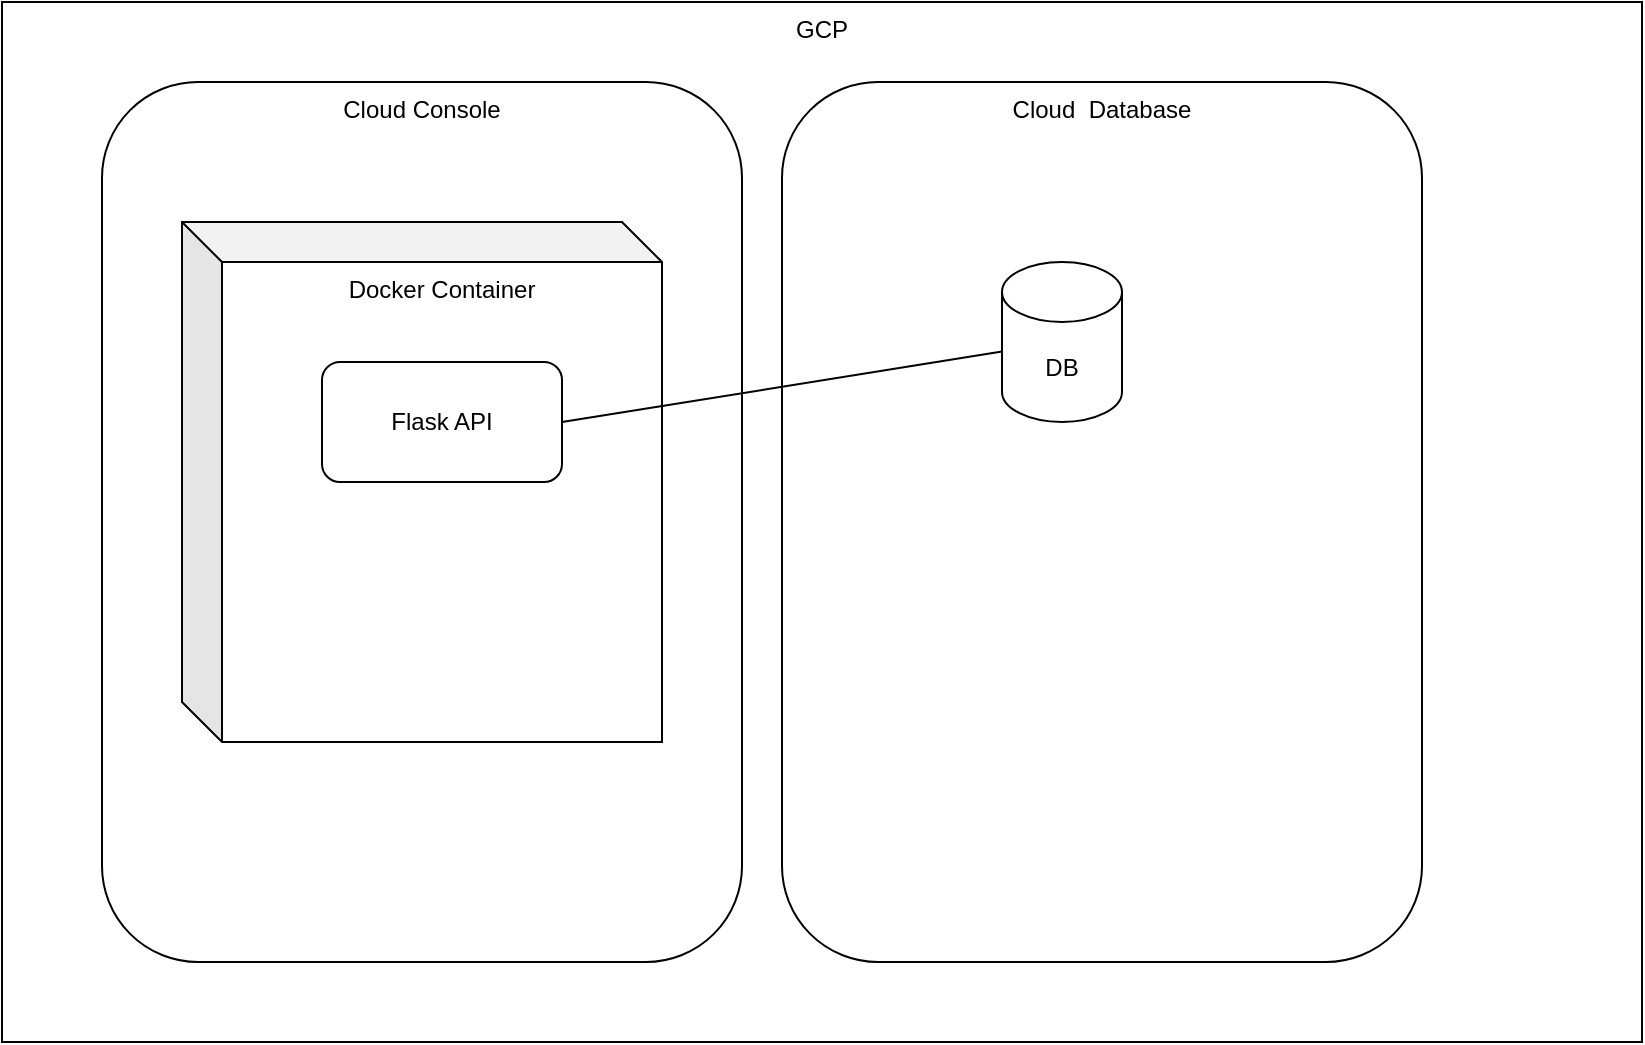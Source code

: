 <mxfile version="21.3.5" type="device">
  <diagram name="Página-1" id="yTzLf_mb3W0CZybBDTRM">
    <mxGraphModel dx="1221" dy="1839" grid="1" gridSize="10" guides="1" tooltips="1" connect="1" arrows="1" fold="1" page="1" pageScale="1" pageWidth="827" pageHeight="1169" math="0" shadow="0">
      <root>
        <mxCell id="0" />
        <mxCell id="1" parent="0" />
        <mxCell id="kZlyx7khXHaA0wbqzBR1-2" value="Cloud Console" style="rounded=1;whiteSpace=wrap;html=1;align=center;verticalAlign=top;" vertex="1" parent="1">
          <mxGeometry x="105" y="-100" width="320" height="440" as="geometry" />
        </mxCell>
        <mxCell id="kZlyx7khXHaA0wbqzBR1-1" value="GCP" style="rounded=0;whiteSpace=wrap;html=1;align=center;verticalAlign=top;" vertex="1" parent="1">
          <mxGeometry x="60" y="-140" width="820" height="520" as="geometry" />
        </mxCell>
        <mxCell id="kZlyx7khXHaA0wbqzBR1-12" value="Cloud Console" style="rounded=1;whiteSpace=wrap;html=1;align=center;verticalAlign=top;" vertex="1" parent="1">
          <mxGeometry x="110" y="-100" width="320" height="440" as="geometry" />
        </mxCell>
        <mxCell id="kZlyx7khXHaA0wbqzBR1-4" value="Docker Container" style="shape=cube;whiteSpace=wrap;html=1;boundedLbl=1;backgroundOutline=1;darkOpacity=0.05;darkOpacity2=0.1;verticalAlign=top;" vertex="1" parent="1">
          <mxGeometry x="150" y="-30" width="240" height="260" as="geometry" />
        </mxCell>
        <mxCell id="kZlyx7khXHaA0wbqzBR1-7" value="Flask API" style="rounded=1;whiteSpace=wrap;html=1;" vertex="1" parent="1">
          <mxGeometry x="220" y="40" width="120" height="60" as="geometry" />
        </mxCell>
        <mxCell id="kZlyx7khXHaA0wbqzBR1-11" value="Cloud&amp;nbsp; Database" style="rounded=1;whiteSpace=wrap;html=1;align=center;verticalAlign=top;" vertex="1" parent="1">
          <mxGeometry x="450" y="-100" width="320" height="440" as="geometry" />
        </mxCell>
        <mxCell id="kZlyx7khXHaA0wbqzBR1-10" value="" style="endArrow=none;html=1;rounded=0;exitX=1;exitY=0.5;exitDx=0;exitDy=0;" edge="1" parent="1" source="kZlyx7khXHaA0wbqzBR1-7" target="kZlyx7khXHaA0wbqzBR1-5">
          <mxGeometry width="50" height="50" relative="1" as="geometry">
            <mxPoint x="390" y="80" as="sourcePoint" />
            <mxPoint x="440" y="30" as="targetPoint" />
          </mxGeometry>
        </mxCell>
        <mxCell id="kZlyx7khXHaA0wbqzBR1-5" value="DB" style="shape=cylinder3;whiteSpace=wrap;html=1;boundedLbl=1;backgroundOutline=1;size=15;" vertex="1" parent="1">
          <mxGeometry x="560" y="-10" width="60" height="80" as="geometry" />
        </mxCell>
      </root>
    </mxGraphModel>
  </diagram>
</mxfile>
